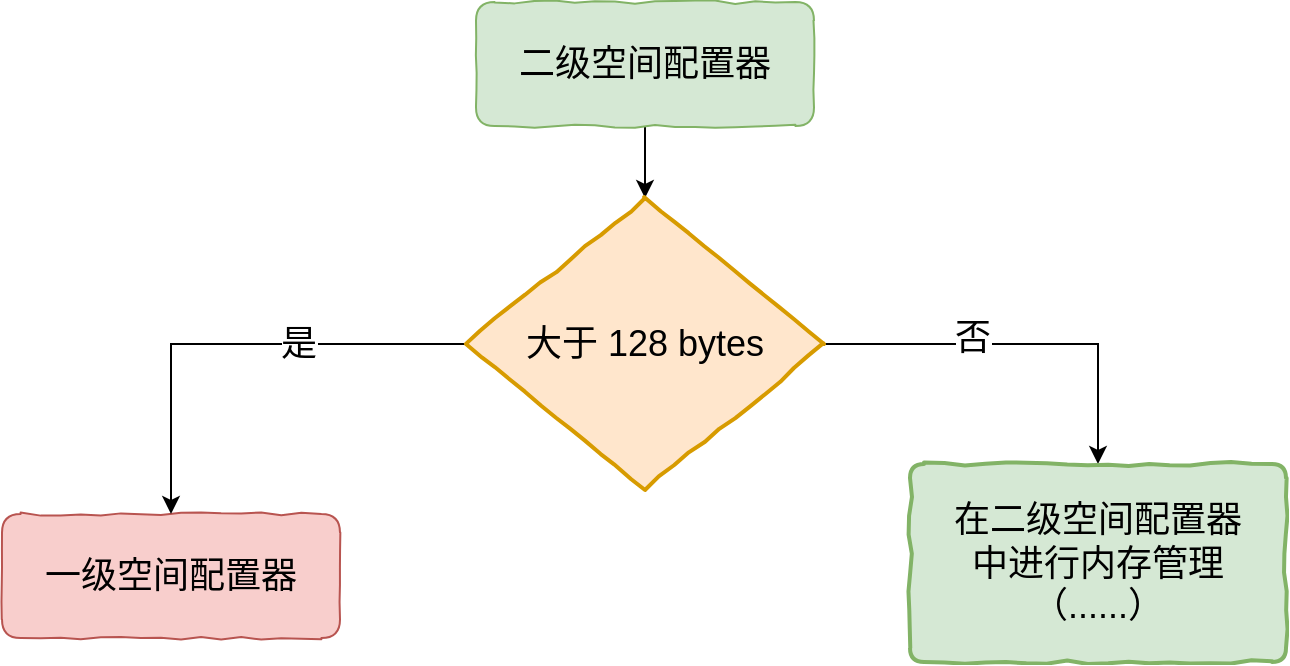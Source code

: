<mxfile version="24.4.13" type="github">
  <diagram name="第 1 页" id="nKv70kjkXpgPt22M7WHM">
    <mxGraphModel dx="996" dy="569" grid="0" gridSize="10" guides="1" tooltips="1" connect="1" arrows="1" fold="1" page="1" pageScale="1" pageWidth="1169" pageHeight="827" math="0" shadow="0">
      <root>
        <mxCell id="0" />
        <mxCell id="1" parent="0" />
        <mxCell id="6x3sBKqEjUMHlisZz1fn-5" style="edgeStyle=orthogonalEdgeStyle;rounded=0;orthogonalLoop=1;jettySize=auto;html=1;entryX=0.5;entryY=0;entryDx=0;entryDy=0;entryPerimeter=0;" edge="1" parent="1" source="6x3sBKqEjUMHlisZz1fn-1" target="6x3sBKqEjUMHlisZz1fn-4">
          <mxGeometry relative="1" as="geometry">
            <mxPoint x="535.5" y="251" as="targetPoint" />
          </mxGeometry>
        </mxCell>
        <mxCell id="6x3sBKqEjUMHlisZz1fn-1" value="&lt;font style=&quot;font-size: 18px;&quot;&gt;二级空间配置器&lt;/font&gt;" style="rounded=1;whiteSpace=wrap;html=1;comic=1;fillColor=#d5e8d4;strokeColor=#82b366;" vertex="1" parent="1">
          <mxGeometry x="451" y="124" width="169" height="62" as="geometry" />
        </mxCell>
        <mxCell id="6x3sBKqEjUMHlisZz1fn-2" value="&lt;font style=&quot;font-size: 18px;&quot;&gt;一级空间配置器&lt;/font&gt;" style="rounded=1;whiteSpace=wrap;html=1;comic=1;fillColor=#f8cecc;strokeColor=#b85450;" vertex="1" parent="1">
          <mxGeometry x="214" y="380" width="169" height="62" as="geometry" />
        </mxCell>
        <mxCell id="6x3sBKqEjUMHlisZz1fn-6" style="edgeStyle=orthogonalEdgeStyle;rounded=0;orthogonalLoop=1;jettySize=auto;html=1;exitX=0;exitY=0.5;exitDx=0;exitDy=0;exitPerimeter=0;entryX=0.5;entryY=0;entryDx=0;entryDy=0;" edge="1" parent="1" source="6x3sBKqEjUMHlisZz1fn-4" target="6x3sBKqEjUMHlisZz1fn-2">
          <mxGeometry relative="1" as="geometry" />
        </mxCell>
        <mxCell id="6x3sBKqEjUMHlisZz1fn-8" value="是" style="edgeLabel;html=1;align=center;verticalAlign=middle;resizable=0;points=[];fontSize=18;" vertex="1" connectable="0" parent="6x3sBKqEjUMHlisZz1fn-6">
          <mxGeometry x="-0.277" relative="1" as="geometry">
            <mxPoint as="offset" />
          </mxGeometry>
        </mxCell>
        <mxCell id="6x3sBKqEjUMHlisZz1fn-10" style="edgeStyle=orthogonalEdgeStyle;rounded=0;orthogonalLoop=1;jettySize=auto;html=1;exitX=1;exitY=0.5;exitDx=0;exitDy=0;exitPerimeter=0;entryX=0.5;entryY=0;entryDx=0;entryDy=0;" edge="1" parent="1" source="6x3sBKqEjUMHlisZz1fn-4" target="6x3sBKqEjUMHlisZz1fn-9">
          <mxGeometry relative="1" as="geometry" />
        </mxCell>
        <mxCell id="6x3sBKqEjUMHlisZz1fn-11" value="否" style="edgeLabel;html=1;align=center;verticalAlign=middle;resizable=0;points=[];fontSize=18;" vertex="1" connectable="0" parent="6x3sBKqEjUMHlisZz1fn-10">
          <mxGeometry x="-0.251" y="3" relative="1" as="geometry">
            <mxPoint as="offset" />
          </mxGeometry>
        </mxCell>
        <mxCell id="6x3sBKqEjUMHlisZz1fn-4" value="&lt;font style=&quot;font-size: 18px;&quot;&gt;大于 128 bytes&lt;/font&gt;" style="strokeWidth=2;html=1;shape=mxgraph.flowchart.decision;whiteSpace=wrap;comic=1;fillColor=#ffe6cc;strokeColor=#d79b00;" vertex="1" parent="1">
          <mxGeometry x="446" y="222" width="179" height="146" as="geometry" />
        </mxCell>
        <mxCell id="6x3sBKqEjUMHlisZz1fn-9" value="&lt;div style=&quot;&quot;&gt;&lt;span style=&quot;font-size: 18px; background-color: initial;&quot;&gt;在二级空间配置器&lt;/span&gt;&lt;/div&gt;&lt;div style=&quot;&quot;&gt;&lt;font style=&quot;font-size: 18px;&quot;&gt;中进行内存管理&lt;/font&gt;&lt;/div&gt;&lt;div style=&quot;&quot;&gt;&lt;font style=&quot;font-size: 18px;&quot;&gt;（......）&lt;/font&gt;&lt;/div&gt;" style="rounded=1;whiteSpace=wrap;html=1;absoluteArcSize=1;arcSize=14;strokeWidth=2;comic=1;fillColor=#d5e8d4;strokeColor=#82b366;align=center;" vertex="1" parent="1">
          <mxGeometry x="668" y="355" width="188" height="99" as="geometry" />
        </mxCell>
      </root>
    </mxGraphModel>
  </diagram>
</mxfile>
